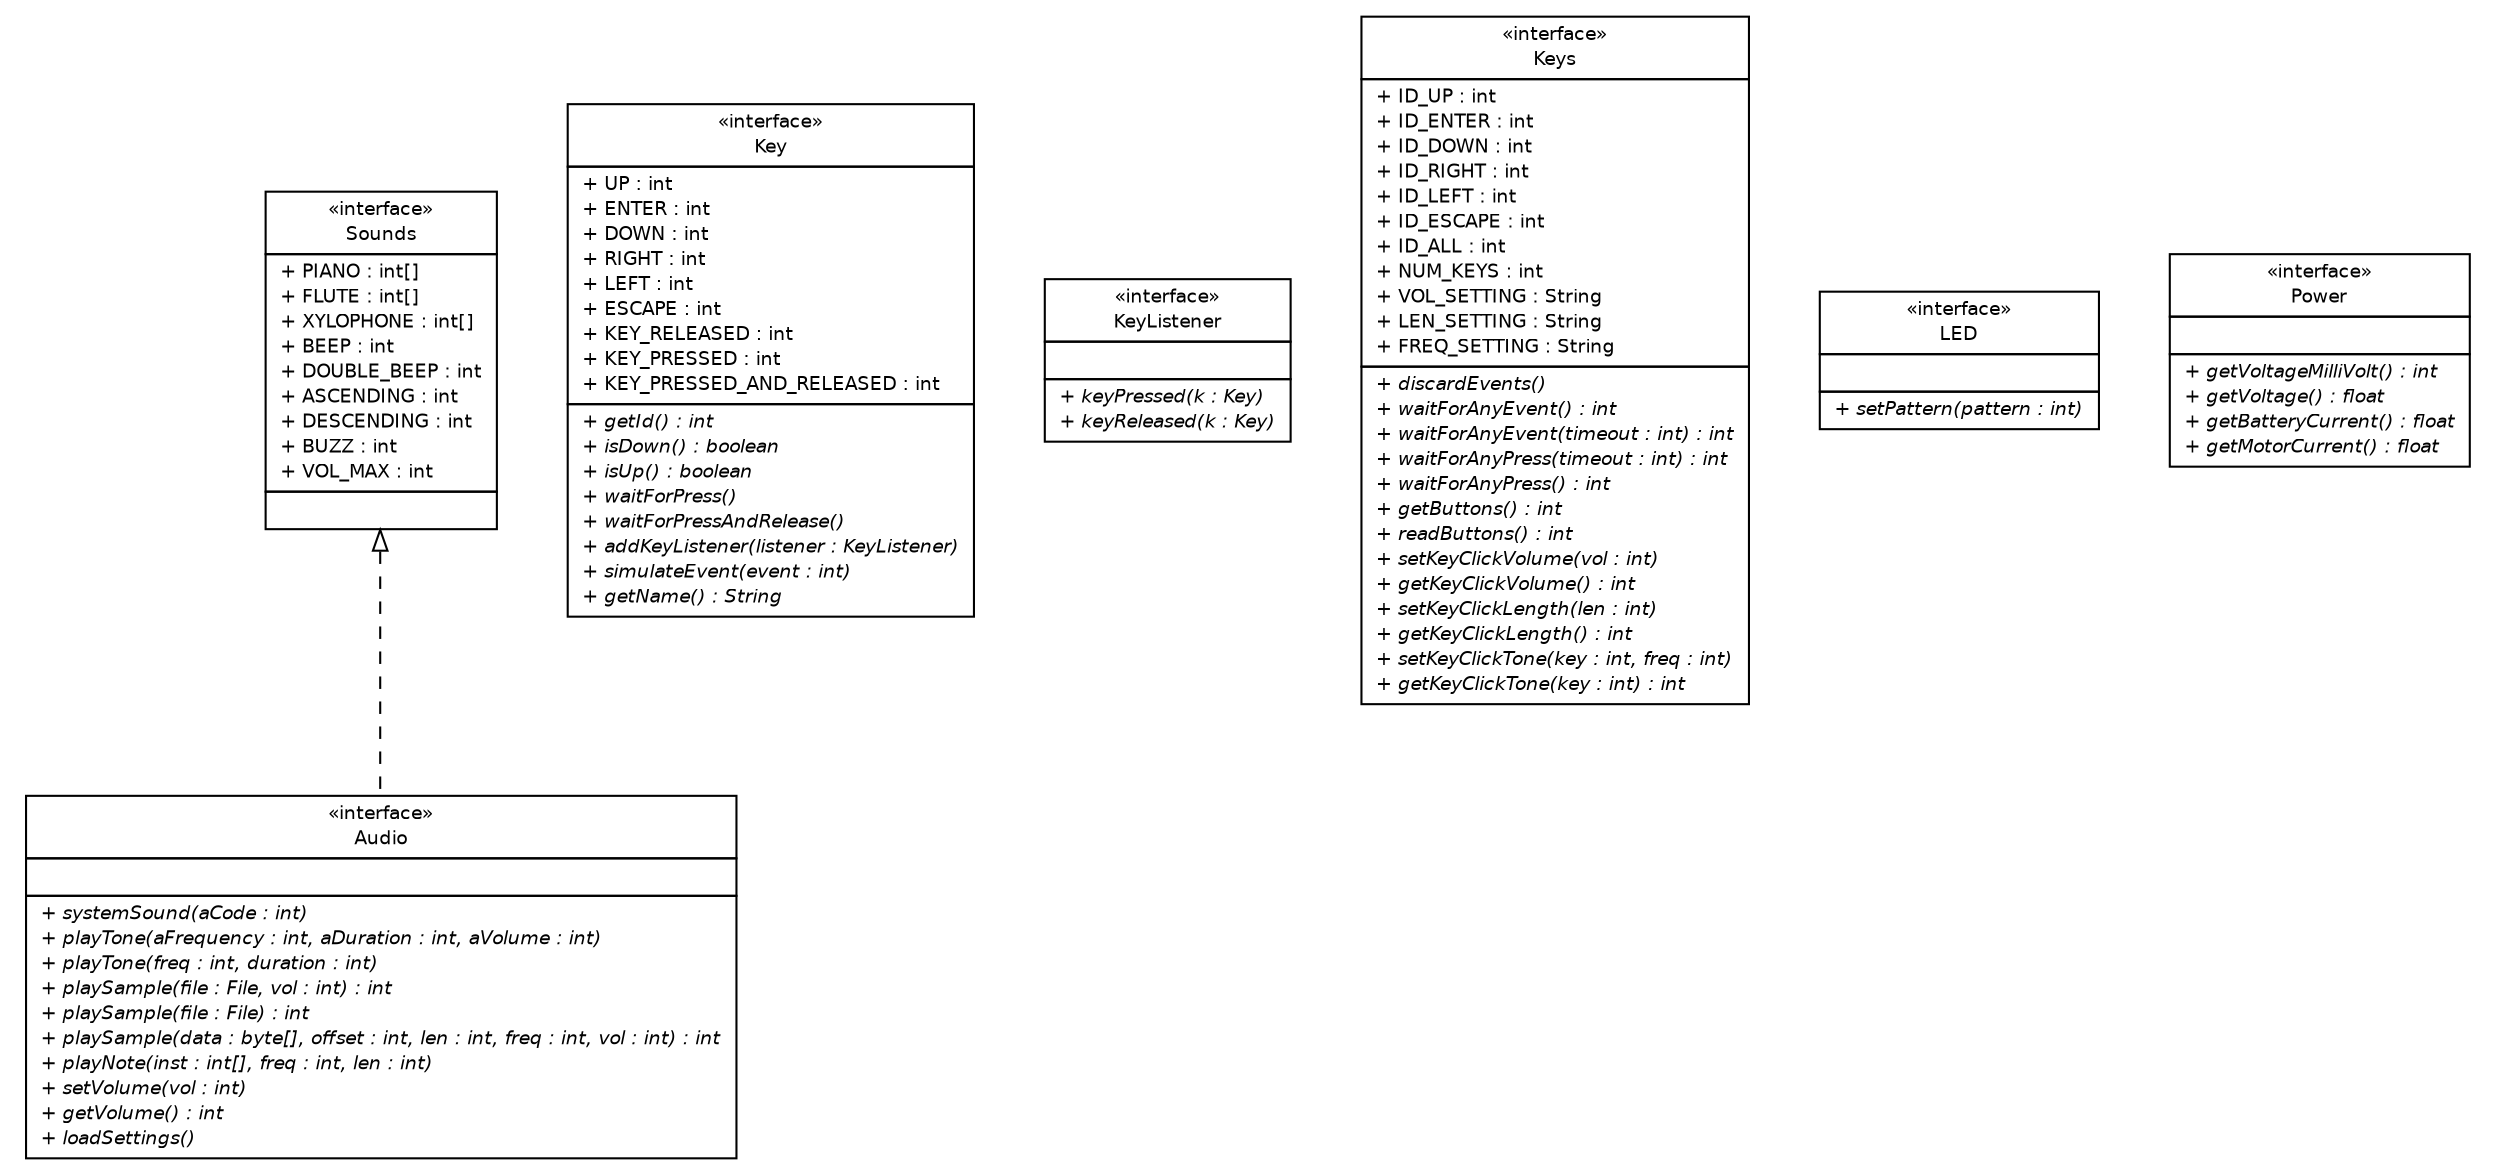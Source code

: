 #!/usr/local/bin/dot
#
# Class diagram 
# Generated by UMLGraph version R5_6-24-gf6e263 (http://www.umlgraph.org/)
#

digraph G {
	edge [fontname="Helvetica",fontsize=10,labelfontname="Helvetica",labelfontsize=10];
	node [fontname="Helvetica",fontsize=10,shape=plaintext];
	nodesep=0.25;
	ranksep=0.5;
	// lejos.hardware.Audio
	c0 [label=<<table title="lejos.hardware.Audio" border="0" cellborder="1" cellspacing="0" cellpadding="2" port="p" href="./Audio.html">
		<tr><td><table border="0" cellspacing="0" cellpadding="1">
<tr><td align="center" balign="center"> &#171;interface&#187; </td></tr>
<tr><td align="center" balign="center"> Audio </td></tr>
		</table></td></tr>
		<tr><td><table border="0" cellspacing="0" cellpadding="1">
<tr><td align="left" balign="left">  </td></tr>
		</table></td></tr>
		<tr><td><table border="0" cellspacing="0" cellpadding="1">
<tr><td align="left" balign="left"><font face="Helvetica-Oblique" point-size="9.0"> + systemSound(aCode : int) </font></td></tr>
<tr><td align="left" balign="left"><font face="Helvetica-Oblique" point-size="9.0"> + playTone(aFrequency : int, aDuration : int, aVolume : int) </font></td></tr>
<tr><td align="left" balign="left"><font face="Helvetica-Oblique" point-size="9.0"> + playTone(freq : int, duration : int) </font></td></tr>
<tr><td align="left" balign="left"><font face="Helvetica-Oblique" point-size="9.0"> + playSample(file : File, vol : int) : int </font></td></tr>
<tr><td align="left" balign="left"><font face="Helvetica-Oblique" point-size="9.0"> + playSample(file : File) : int </font></td></tr>
<tr><td align="left" balign="left"><font face="Helvetica-Oblique" point-size="9.0"> + playSample(data : byte[], offset : int, len : int, freq : int, vol : int) : int </font></td></tr>
<tr><td align="left" balign="left"><font face="Helvetica-Oblique" point-size="9.0"> + playNote(inst : int[], freq : int, len : int) </font></td></tr>
<tr><td align="left" balign="left"><font face="Helvetica-Oblique" point-size="9.0"> + setVolume(vol : int) </font></td></tr>
<tr><td align="left" balign="left"><font face="Helvetica-Oblique" point-size="9.0"> + getVolume() : int </font></td></tr>
<tr><td align="left" balign="left"><font face="Helvetica-Oblique" point-size="9.0"> + loadSettings() </font></td></tr>
		</table></td></tr>
		</table>>, URL="./Audio.html", fontname="Helvetica", fontcolor="black", fontsize=9.0];
	// lejos.hardware.Key
	c1 [label=<<table title="lejos.hardware.Key" border="0" cellborder="1" cellspacing="0" cellpadding="2" port="p" href="./Key.html">
		<tr><td><table border="0" cellspacing="0" cellpadding="1">
<tr><td align="center" balign="center"> &#171;interface&#187; </td></tr>
<tr><td align="center" balign="center"> Key </td></tr>
		</table></td></tr>
		<tr><td><table border="0" cellspacing="0" cellpadding="1">
<tr><td align="left" balign="left"> + UP : int </td></tr>
<tr><td align="left" balign="left"> + ENTER : int </td></tr>
<tr><td align="left" balign="left"> + DOWN : int </td></tr>
<tr><td align="left" balign="left"> + RIGHT : int </td></tr>
<tr><td align="left" balign="left"> + LEFT : int </td></tr>
<tr><td align="left" balign="left"> + ESCAPE : int </td></tr>
<tr><td align="left" balign="left"> + KEY_RELEASED : int </td></tr>
<tr><td align="left" balign="left"> + KEY_PRESSED : int </td></tr>
<tr><td align="left" balign="left"> + KEY_PRESSED_AND_RELEASED : int </td></tr>
		</table></td></tr>
		<tr><td><table border="0" cellspacing="0" cellpadding="1">
<tr><td align="left" balign="left"><font face="Helvetica-Oblique" point-size="9.0"> + getId() : int </font></td></tr>
<tr><td align="left" balign="left"><font face="Helvetica-Oblique" point-size="9.0"> + isDown() : boolean </font></td></tr>
<tr><td align="left" balign="left"><font face="Helvetica-Oblique" point-size="9.0"> + isUp() : boolean </font></td></tr>
<tr><td align="left" balign="left"><font face="Helvetica-Oblique" point-size="9.0"> + waitForPress() </font></td></tr>
<tr><td align="left" balign="left"><font face="Helvetica-Oblique" point-size="9.0"> + waitForPressAndRelease() </font></td></tr>
<tr><td align="left" balign="left"><font face="Helvetica-Oblique" point-size="9.0"> + addKeyListener(listener : KeyListener) </font></td></tr>
<tr><td align="left" balign="left"><font face="Helvetica-Oblique" point-size="9.0"> + simulateEvent(event : int) </font></td></tr>
<tr><td align="left" balign="left"><font face="Helvetica-Oblique" point-size="9.0"> + getName() : String </font></td></tr>
		</table></td></tr>
		</table>>, URL="./Key.html", fontname="Helvetica", fontcolor="black", fontsize=9.0];
	// lejos.hardware.KeyListener
	c2 [label=<<table title="lejos.hardware.KeyListener" border="0" cellborder="1" cellspacing="0" cellpadding="2" port="p" href="./KeyListener.html">
		<tr><td><table border="0" cellspacing="0" cellpadding="1">
<tr><td align="center" balign="center"> &#171;interface&#187; </td></tr>
<tr><td align="center" balign="center"> KeyListener </td></tr>
		</table></td></tr>
		<tr><td><table border="0" cellspacing="0" cellpadding="1">
<tr><td align="left" balign="left">  </td></tr>
		</table></td></tr>
		<tr><td><table border="0" cellspacing="0" cellpadding="1">
<tr><td align="left" balign="left"><font face="Helvetica-Oblique" point-size="9.0"> + keyPressed(k : Key) </font></td></tr>
<tr><td align="left" balign="left"><font face="Helvetica-Oblique" point-size="9.0"> + keyReleased(k : Key) </font></td></tr>
		</table></td></tr>
		</table>>, URL="./KeyListener.html", fontname="Helvetica", fontcolor="black", fontsize=9.0];
	// lejos.hardware.Keys
	c3 [label=<<table title="lejos.hardware.Keys" border="0" cellborder="1" cellspacing="0" cellpadding="2" port="p" href="./Keys.html">
		<tr><td><table border="0" cellspacing="0" cellpadding="1">
<tr><td align="center" balign="center"> &#171;interface&#187; </td></tr>
<tr><td align="center" balign="center"> Keys </td></tr>
		</table></td></tr>
		<tr><td><table border="0" cellspacing="0" cellpadding="1">
<tr><td align="left" balign="left"> + ID_UP : int </td></tr>
<tr><td align="left" balign="left"> + ID_ENTER : int </td></tr>
<tr><td align="left" balign="left"> + ID_DOWN : int </td></tr>
<tr><td align="left" balign="left"> + ID_RIGHT : int </td></tr>
<tr><td align="left" balign="left"> + ID_LEFT : int </td></tr>
<tr><td align="left" balign="left"> + ID_ESCAPE : int </td></tr>
<tr><td align="left" balign="left"> + ID_ALL : int </td></tr>
<tr><td align="left" balign="left"> + NUM_KEYS : int </td></tr>
<tr><td align="left" balign="left"> + VOL_SETTING : String </td></tr>
<tr><td align="left" balign="left"> + LEN_SETTING : String </td></tr>
<tr><td align="left" balign="left"> + FREQ_SETTING : String </td></tr>
		</table></td></tr>
		<tr><td><table border="0" cellspacing="0" cellpadding="1">
<tr><td align="left" balign="left"><font face="Helvetica-Oblique" point-size="9.0"> + discardEvents() </font></td></tr>
<tr><td align="left" balign="left"><font face="Helvetica-Oblique" point-size="9.0"> + waitForAnyEvent() : int </font></td></tr>
<tr><td align="left" balign="left"><font face="Helvetica-Oblique" point-size="9.0"> + waitForAnyEvent(timeout : int) : int </font></td></tr>
<tr><td align="left" balign="left"><font face="Helvetica-Oblique" point-size="9.0"> + waitForAnyPress(timeout : int) : int </font></td></tr>
<tr><td align="left" balign="left"><font face="Helvetica-Oblique" point-size="9.0"> + waitForAnyPress() : int </font></td></tr>
<tr><td align="left" balign="left"><font face="Helvetica-Oblique" point-size="9.0"> + getButtons() : int </font></td></tr>
<tr><td align="left" balign="left"><font face="Helvetica-Oblique" point-size="9.0"> + readButtons() : int </font></td></tr>
<tr><td align="left" balign="left"><font face="Helvetica-Oblique" point-size="9.0"> + setKeyClickVolume(vol : int) </font></td></tr>
<tr><td align="left" balign="left"><font face="Helvetica-Oblique" point-size="9.0"> + getKeyClickVolume() : int </font></td></tr>
<tr><td align="left" balign="left"><font face="Helvetica-Oblique" point-size="9.0"> + setKeyClickLength(len : int) </font></td></tr>
<tr><td align="left" balign="left"><font face="Helvetica-Oblique" point-size="9.0"> + getKeyClickLength() : int </font></td></tr>
<tr><td align="left" balign="left"><font face="Helvetica-Oblique" point-size="9.0"> + setKeyClickTone(key : int, freq : int) </font></td></tr>
<tr><td align="left" balign="left"><font face="Helvetica-Oblique" point-size="9.0"> + getKeyClickTone(key : int) : int </font></td></tr>
		</table></td></tr>
		</table>>, URL="./Keys.html", fontname="Helvetica", fontcolor="black", fontsize=9.0];
	// lejos.hardware.LED
	c4 [label=<<table title="lejos.hardware.LED" border="0" cellborder="1" cellspacing="0" cellpadding="2" port="p" href="./LED.html">
		<tr><td><table border="0" cellspacing="0" cellpadding="1">
<tr><td align="center" balign="center"> &#171;interface&#187; </td></tr>
<tr><td align="center" balign="center"> LED </td></tr>
		</table></td></tr>
		<tr><td><table border="0" cellspacing="0" cellpadding="1">
<tr><td align="left" balign="left">  </td></tr>
		</table></td></tr>
		<tr><td><table border="0" cellspacing="0" cellpadding="1">
<tr><td align="left" balign="left"><font face="Helvetica-Oblique" point-size="9.0"> + setPattern(pattern : int) </font></td></tr>
		</table></td></tr>
		</table>>, URL="./LED.html", fontname="Helvetica", fontcolor="black", fontsize=9.0];
	// lejos.hardware.Power
	c5 [label=<<table title="lejos.hardware.Power" border="0" cellborder="1" cellspacing="0" cellpadding="2" port="p" href="./Power.html">
		<tr><td><table border="0" cellspacing="0" cellpadding="1">
<tr><td align="center" balign="center"> &#171;interface&#187; </td></tr>
<tr><td align="center" balign="center"> Power </td></tr>
		</table></td></tr>
		<tr><td><table border="0" cellspacing="0" cellpadding="1">
<tr><td align="left" balign="left">  </td></tr>
		</table></td></tr>
		<tr><td><table border="0" cellspacing="0" cellpadding="1">
<tr><td align="left" balign="left"><font face="Helvetica-Oblique" point-size="9.0"> + getVoltageMilliVolt() : int </font></td></tr>
<tr><td align="left" balign="left"><font face="Helvetica-Oblique" point-size="9.0"> + getVoltage() : float </font></td></tr>
<tr><td align="left" balign="left"><font face="Helvetica-Oblique" point-size="9.0"> + getBatteryCurrent() : float </font></td></tr>
<tr><td align="left" balign="left"><font face="Helvetica-Oblique" point-size="9.0"> + getMotorCurrent() : float </font></td></tr>
		</table></td></tr>
		</table>>, URL="./Power.html", fontname="Helvetica", fontcolor="black", fontsize=9.0];
	// lejos.hardware.Sounds
	c6 [label=<<table title="lejos.hardware.Sounds" border="0" cellborder="1" cellspacing="0" cellpadding="2" port="p" href="./Sounds.html">
		<tr><td><table border="0" cellspacing="0" cellpadding="1">
<tr><td align="center" balign="center"> &#171;interface&#187; </td></tr>
<tr><td align="center" balign="center"> Sounds </td></tr>
		</table></td></tr>
		<tr><td><table border="0" cellspacing="0" cellpadding="1">
<tr><td align="left" balign="left"> + PIANO : int[] </td></tr>
<tr><td align="left" balign="left"> + FLUTE : int[] </td></tr>
<tr><td align="left" balign="left"> + XYLOPHONE : int[] </td></tr>
<tr><td align="left" balign="left"> + BEEP : int </td></tr>
<tr><td align="left" balign="left"> + DOUBLE_BEEP : int </td></tr>
<tr><td align="left" balign="left"> + ASCENDING : int </td></tr>
<tr><td align="left" balign="left"> + DESCENDING : int </td></tr>
<tr><td align="left" balign="left"> + BUZZ : int </td></tr>
<tr><td align="left" balign="left"> + VOL_MAX : int </td></tr>
		</table></td></tr>
		<tr><td><table border="0" cellspacing="0" cellpadding="1">
<tr><td align="left" balign="left">  </td></tr>
		</table></td></tr>
		</table>>, URL="./Sounds.html", fontname="Helvetica", fontcolor="black", fontsize=9.0];
	//lejos.hardware.Audio implements lejos.hardware.Sounds
	c6:p -> c0:p [dir=back,arrowtail=empty,style=dashed];
}

